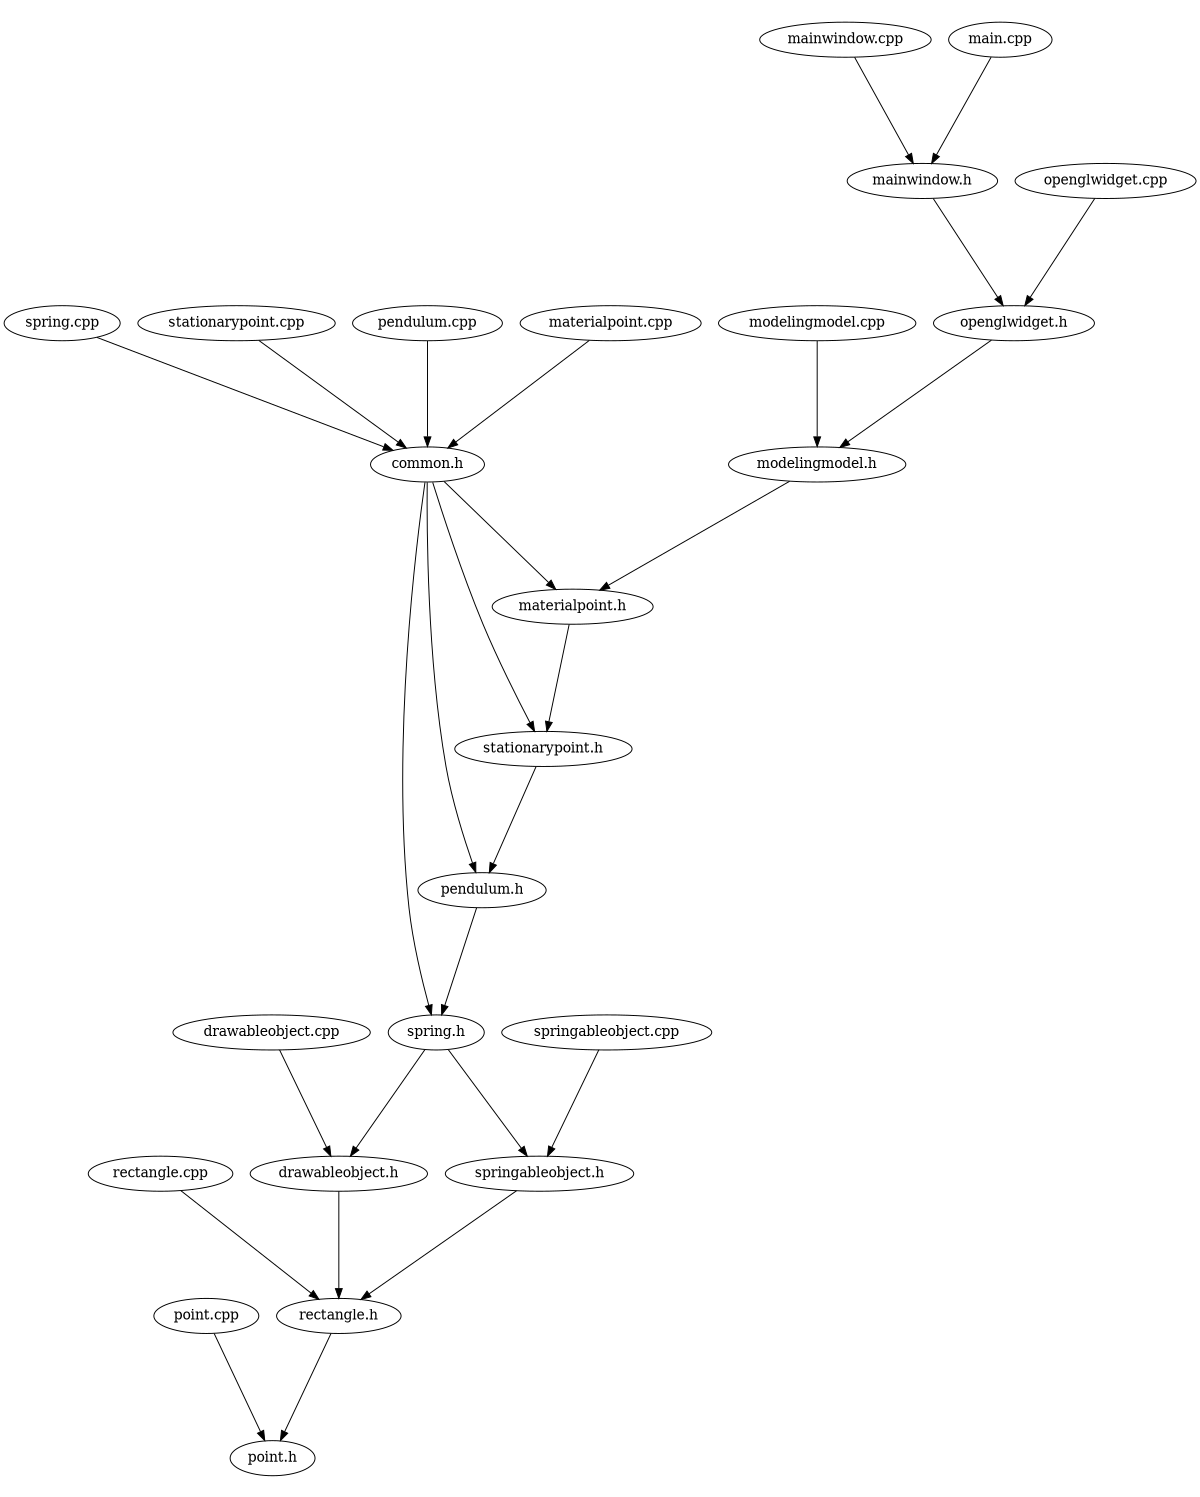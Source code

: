 digraph "source tree" {
    overlap=scale;
    size="8,10";
    ratio="fill";
    fontsize="16";
    fontname="Helvetica";
	clusterrank="local";
	"openglwidget.h" -> "modelingmodel.h"
	"mainwindow.h" -> "openglwidget.h"
	"spring.h" -> "springableobject.h"
	"common.h" -> "materialpoint.h"
	"mainwindow.cpp" -> "mainwindow.h"
	"springableobject.h" -> "rectangle.h"
	"common.h" -> "stationarypoint.h"
	"pendulum.h" -> "spring.h"
	"pendulum.cpp" -> "common.h"
	"materialpoint.cpp" -> "common.h"
	"rectangle.cpp" -> "rectangle.h"
	"openglwidget.cpp" -> "openglwidget.h"
	"point.cpp" -> "point.h"
	"spring.cpp" -> "common.h"
	"modelingmodel.cpp" -> "modelingmodel.h"
	"stationarypoint.h" -> "pendulum.h"
	"common.h" -> "pendulum.h"
	"stationarypoint.cpp" -> "common.h"
	"modelingmodel.h" -> "materialpoint.h"
	"drawableobject.cpp" -> "drawableobject.h"
	"main.cpp" -> "mainwindow.h"
	"rectangle.h" -> "point.h"
	"springableobject.cpp" -> "springableobject.h"
	"materialpoint.h" -> "stationarypoint.h"
	"spring.h" -> "drawableobject.h"
	"drawableobject.h" -> "rectangle.h"
	"common.h" -> "spring.h"
}
